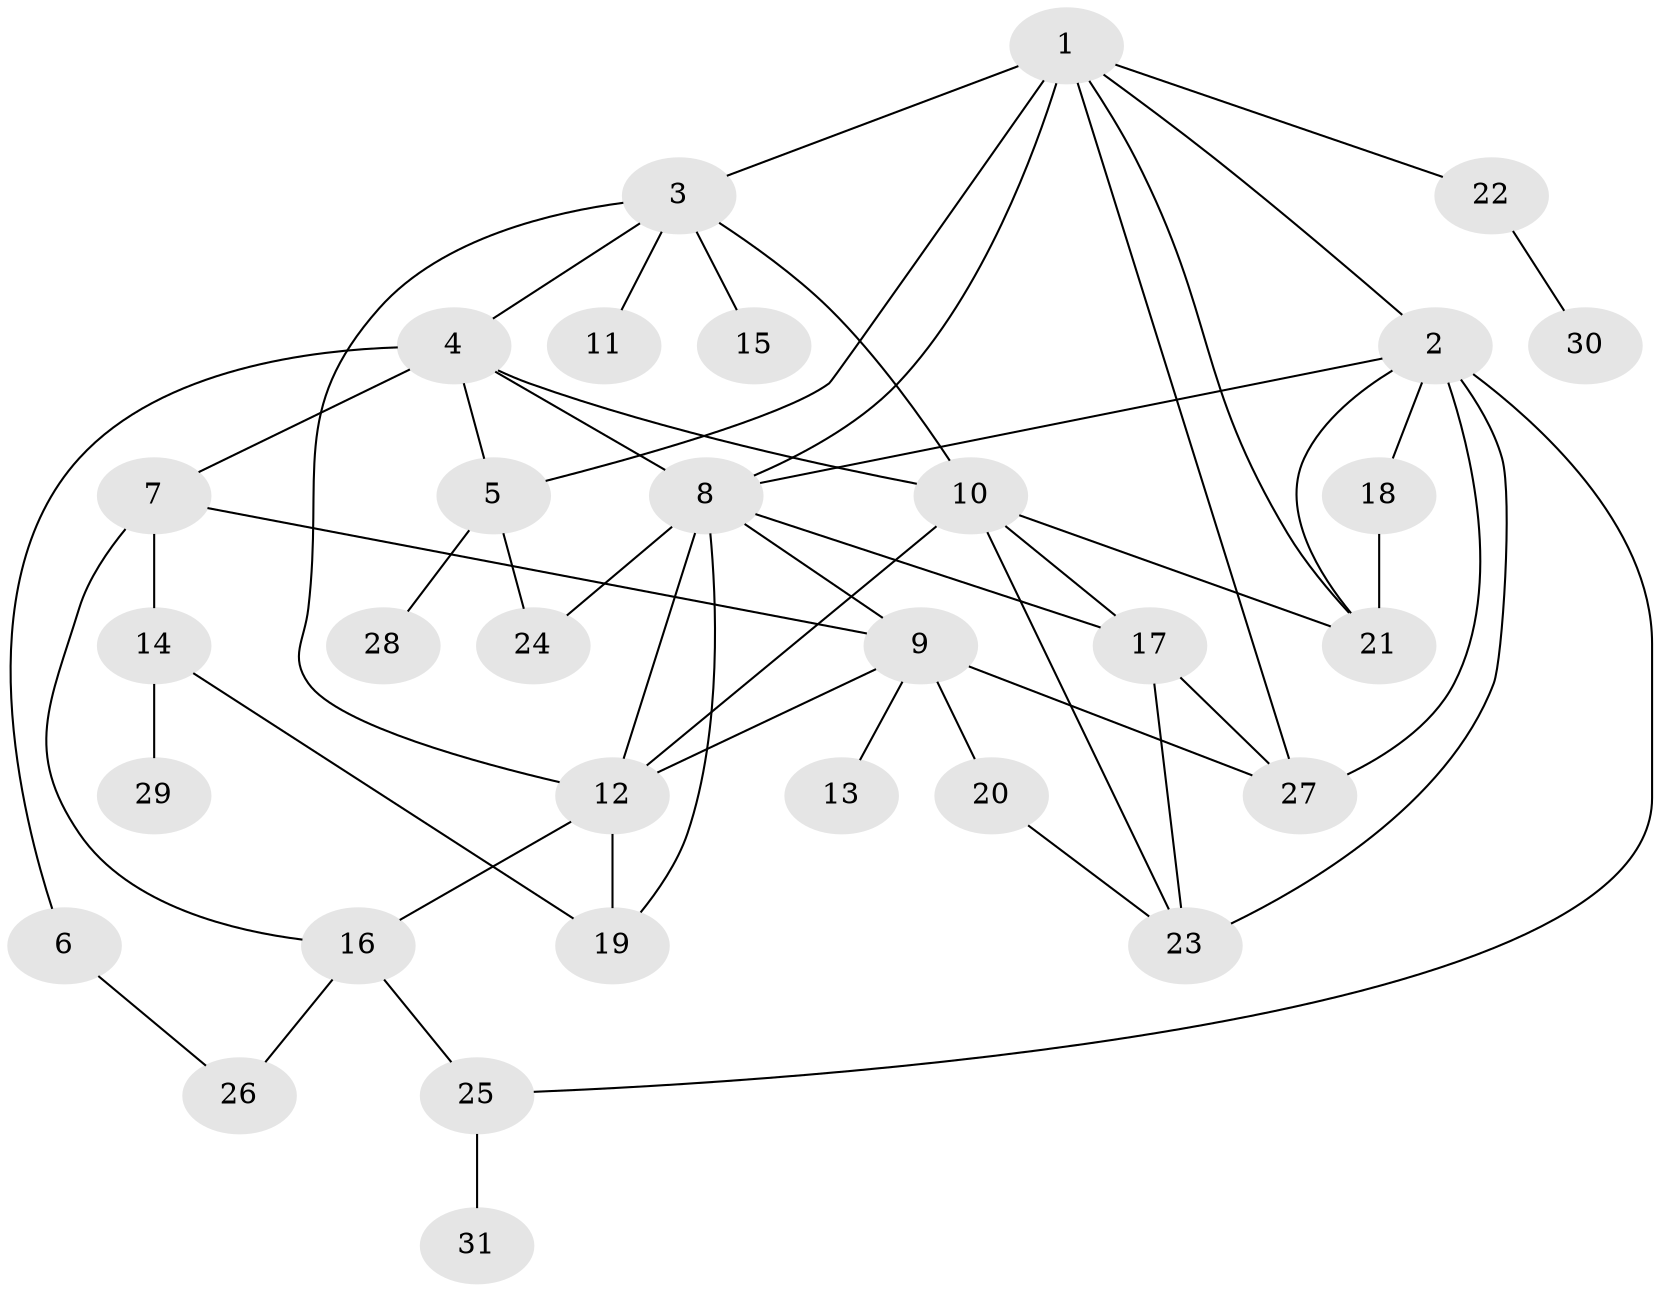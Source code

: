 // original degree distribution, {6: 0.04918032786885246, 7: 0.03278688524590164, 8: 0.01639344262295082, 2: 0.29508196721311475, 4: 0.16393442622950818, 3: 0.22950819672131148, 10: 0.01639344262295082, 1: 0.19672131147540983}
// Generated by graph-tools (version 1.1) at 2025/34/03/09/25 02:34:15]
// undirected, 31 vertices, 54 edges
graph export_dot {
graph [start="1"]
  node [color=gray90,style=filled];
  1;
  2;
  3;
  4;
  5;
  6;
  7;
  8;
  9;
  10;
  11;
  12;
  13;
  14;
  15;
  16;
  17;
  18;
  19;
  20;
  21;
  22;
  23;
  24;
  25;
  26;
  27;
  28;
  29;
  30;
  31;
  1 -- 2 [weight=1.0];
  1 -- 3 [weight=1.0];
  1 -- 5 [weight=2.0];
  1 -- 8 [weight=1.0];
  1 -- 21 [weight=1.0];
  1 -- 22 [weight=1.0];
  1 -- 27 [weight=1.0];
  2 -- 8 [weight=1.0];
  2 -- 18 [weight=1.0];
  2 -- 21 [weight=1.0];
  2 -- 23 [weight=2.0];
  2 -- 25 [weight=1.0];
  2 -- 27 [weight=2.0];
  3 -- 4 [weight=1.0];
  3 -- 10 [weight=1.0];
  3 -- 11 [weight=1.0];
  3 -- 12 [weight=1.0];
  3 -- 15 [weight=1.0];
  4 -- 5 [weight=2.0];
  4 -- 6 [weight=1.0];
  4 -- 7 [weight=1.0];
  4 -- 8 [weight=1.0];
  4 -- 10 [weight=1.0];
  5 -- 24 [weight=1.0];
  5 -- 28 [weight=1.0];
  6 -- 26 [weight=1.0];
  7 -- 9 [weight=1.0];
  7 -- 14 [weight=1.0];
  7 -- 16 [weight=1.0];
  8 -- 9 [weight=1.0];
  8 -- 12 [weight=3.0];
  8 -- 17 [weight=1.0];
  8 -- 19 [weight=1.0];
  8 -- 24 [weight=1.0];
  9 -- 12 [weight=1.0];
  9 -- 13 [weight=1.0];
  9 -- 20 [weight=1.0];
  9 -- 27 [weight=1.0];
  10 -- 12 [weight=1.0];
  10 -- 17 [weight=1.0];
  10 -- 21 [weight=1.0];
  10 -- 23 [weight=1.0];
  12 -- 16 [weight=1.0];
  12 -- 19 [weight=1.0];
  14 -- 19 [weight=1.0];
  14 -- 29 [weight=1.0];
  16 -- 25 [weight=1.0];
  16 -- 26 [weight=1.0];
  17 -- 23 [weight=1.0];
  17 -- 27 [weight=2.0];
  18 -- 21 [weight=1.0];
  20 -- 23 [weight=1.0];
  22 -- 30 [weight=1.0];
  25 -- 31 [weight=1.0];
}

